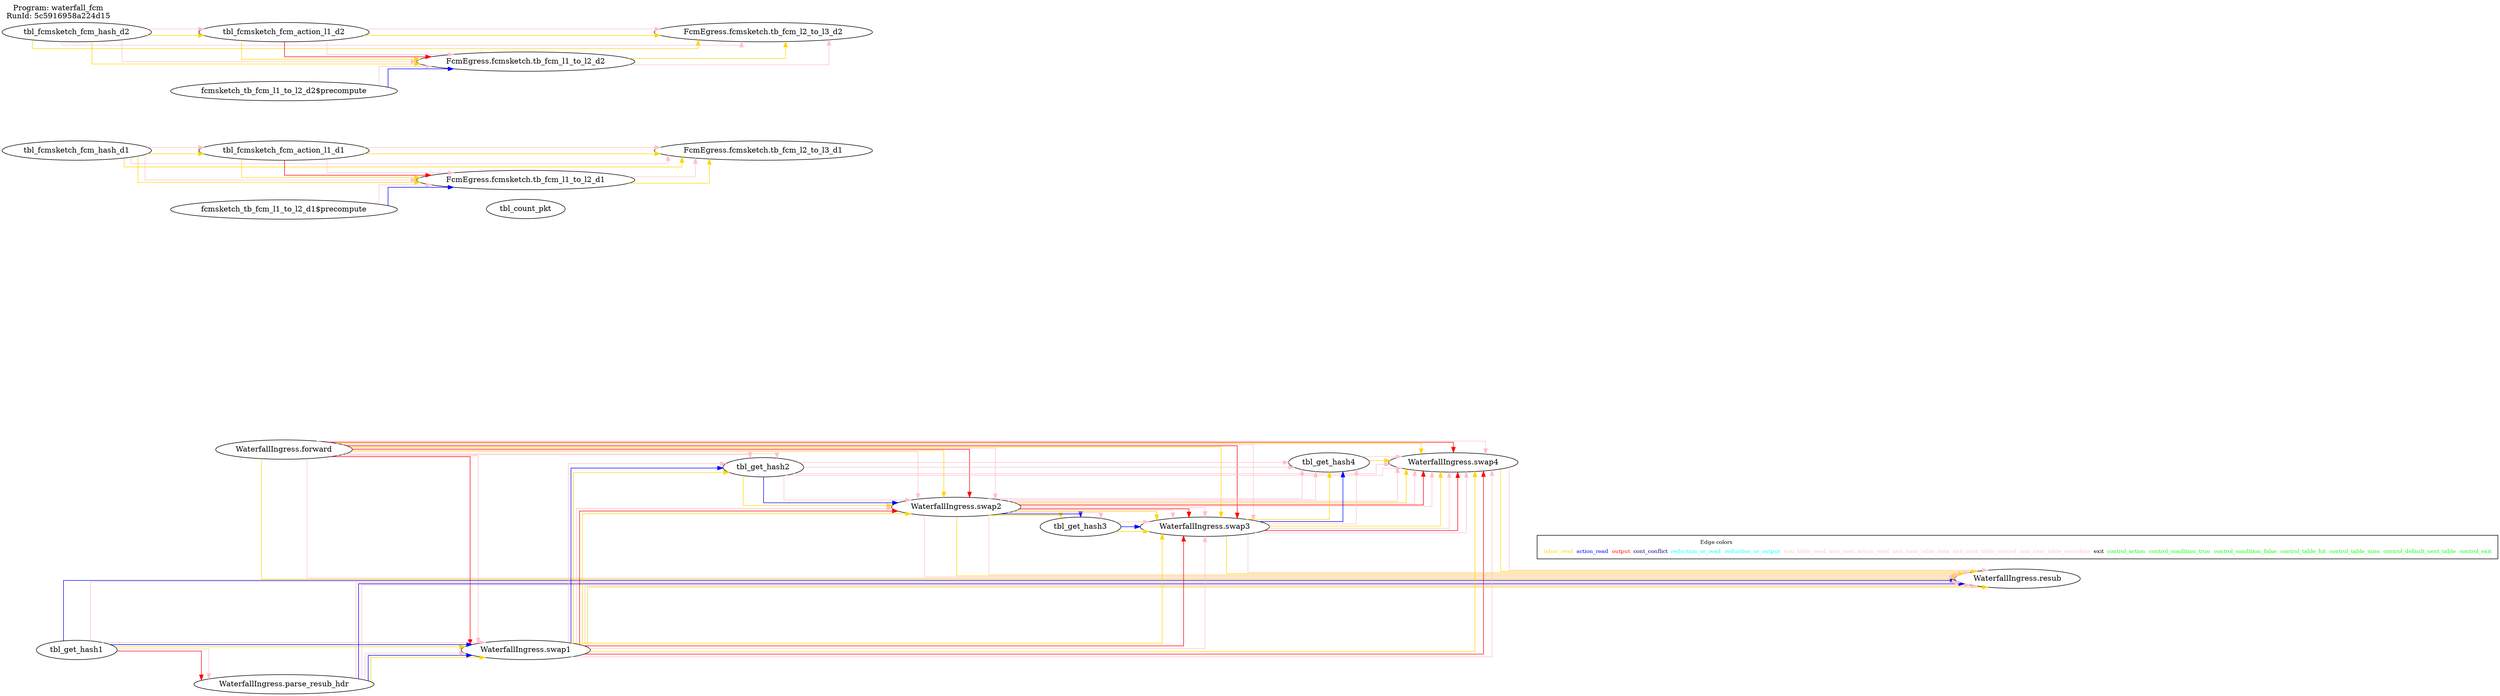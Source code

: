 digraph table_deps {
  splines=ortho; rankdir=LR;
  label="Program: waterfall_fcm
RunId: 5c5916958a224d15
";
  labelloc=t; labeljust=l;
  { "WaterfallIngress.forward"; "tbl_get_hash1"; "tbl_count_pkt"; "tbl_fcmsketch_fcm_hash_d1"; "tbl_fcmsketch_fcm_hash_d2"; "fcmsketch_tb_fcm_l1_to_l2_d1$precompute"; "fcmsketch_tb_fcm_l1_to_l2_d2$precompute"; }
  { rank = same; "WaterfallIngress.swap2"; }
  { rank = same; "tbl_get_hash2"; "FcmEgress.fcmsketch.tb_fcm_l2_to_l3_d1"; "FcmEgress.fcmsketch.tb_fcm_l2_to_l3_d2"; }
  { rank = same; "WaterfallIngress.swap4"; }
  { rank = same; "tbl_get_hash4"; }
  { rank = same; "WaterfallIngress.resub"; }
  { rank = same; "WaterfallIngress.parse_resub_hdr"; "tbl_fcmsketch_fcm_action_l1_d1"; "tbl_fcmsketch_fcm_action_l1_d2"; }
  { rank = same; "WaterfallIngress.swap1"; "FcmEgress.fcmsketch.tb_fcm_l1_to_l2_d1"; "FcmEgress.fcmsketch.tb_fcm_l1_to_l2_d2"; }
  { rank = same; "tbl_get_hash3"; }
  { rank = same; "WaterfallIngress.swap3"; }
   "WaterfallIngress.forward" -> "WaterfallIngress.swap2" [ label= "",color=pink ];
   "WaterfallIngress.forward" -> "tbl_get_hash2" [ label= "",color=pink ];
   "WaterfallIngress.swap2" -> "WaterfallIngress.swap4" [ label= "",color=pink ];
   "WaterfallIngress.swap2" -> "tbl_get_hash4" [ label= "",color=pink ];
   "WaterfallIngress.swap2" -> "WaterfallIngress.resub" [ label= "",color=pink ];
   "tbl_get_hash2" -> "WaterfallIngress.swap4" [ label= "",color=pink ];
   "tbl_get_hash2" -> "tbl_get_hash4" [ label= "",color=pink ];
   "tbl_get_hash1" -> "WaterfallIngress.parse_resub_hdr" [ label= "",color=red ];
   "WaterfallIngress.parse_resub_hdr" -> "WaterfallIngress.swap1" [ label= "",color=gold ];
   "tbl_get_hash1" -> "WaterfallIngress.swap1" [ label= "",color=gold ];
   "WaterfallIngress.forward" -> "WaterfallIngress.swap1" [ label= "",color=red ];
   "WaterfallIngress.parse_resub_hdr" -> "WaterfallIngress.swap1" [ label= "",color=blue ];
   "tbl_get_hash1" -> "WaterfallIngress.swap1" [ label= "",color=blue ];
   "WaterfallIngress.swap1" -> "tbl_get_hash2" [ label= "",color=gold ];
   "WaterfallIngress.swap1" -> "tbl_get_hash2" [ label= "",color=blue ];
   "WaterfallIngress.forward" -> "WaterfallIngress.swap2" [ label= "",color=gold ];
   "WaterfallIngress.swap1" -> "WaterfallIngress.swap2" [ label= "",color=gold ];
   "tbl_get_hash2" -> "WaterfallIngress.swap2" [ label= "",color=gold ];
   "WaterfallIngress.forward" -> "WaterfallIngress.swap2" [ label= "",color=red ];
   "WaterfallIngress.swap1" -> "WaterfallIngress.swap2" [ label= "",color=red ];
   "tbl_get_hash2" -> "WaterfallIngress.swap2" [ label= "",color=blue ];
   "WaterfallIngress.swap2" -> "tbl_get_hash3" [ label= "",color=gold ];
   "WaterfallIngress.swap2" -> "tbl_get_hash3" [ label= "",color=blue ];
   "WaterfallIngress.forward" -> "WaterfallIngress.swap3" [ label= "",color=gold ];
   "WaterfallIngress.swap1" -> "WaterfallIngress.swap3" [ label= "",color=gold ];
   "WaterfallIngress.swap2" -> "WaterfallIngress.swap3" [ label= "",color=gold ];
   "tbl_get_hash3" -> "WaterfallIngress.swap3" [ label= "",color=gold ];
   "WaterfallIngress.swap2" -> "WaterfallIngress.swap3" [ label= "",color=pink ];
   "WaterfallIngress.forward" -> "WaterfallIngress.swap3" [ label= "",color=red ];
   "WaterfallIngress.swap1" -> "WaterfallIngress.swap3" [ label= "",color=red ];
   "WaterfallIngress.swap2" -> "WaterfallIngress.swap3" [ label= "",color=red ];
   "tbl_get_hash3" -> "WaterfallIngress.swap3" [ label= "",color=blue ];
   "WaterfallIngress.swap3" -> "tbl_get_hash4" [ label= "",color=gold ];
   "WaterfallIngress.swap3" -> "tbl_get_hash4" [ label= "",color=blue ];
   "WaterfallIngress.forward" -> "WaterfallIngress.swap4" [ label= "",color=gold ];
   "WaterfallIngress.swap1" -> "WaterfallIngress.swap4" [ label= "",color=gold ];
   "WaterfallIngress.swap2" -> "WaterfallIngress.swap4" [ label= "",color=gold ];
   "WaterfallIngress.swap3" -> "WaterfallIngress.swap4" [ label= "",color=gold ];
   "WaterfallIngress.swap2" -> "WaterfallIngress.swap4" [ label= "",color=pink ];
   "WaterfallIngress.swap3" -> "WaterfallIngress.swap4" [ label= "",color=pink ];
   "WaterfallIngress.forward" -> "WaterfallIngress.swap4" [ label= "",color=red ];
   "WaterfallIngress.swap1" -> "WaterfallIngress.swap4" [ label= "",color=red ];
   "WaterfallIngress.swap2" -> "WaterfallIngress.swap4" [ label= "",color=red ];
   "WaterfallIngress.swap3" -> "WaterfallIngress.swap4" [ label= "",color=red ];
   "tbl_get_hash4" -> "WaterfallIngress.swap4" [ label= "",color=gold ];
   "WaterfallIngress.forward" -> "WaterfallIngress.resub" [ label= "",color=gold ];
   "WaterfallIngress.swap1" -> "WaterfallIngress.resub" [ label= "",color=gold ];
   "WaterfallIngress.swap2" -> "WaterfallIngress.resub" [ label= "",color=gold ];
   "WaterfallIngress.swap3" -> "WaterfallIngress.resub" [ label= "",color=gold ];
   "WaterfallIngress.swap4" -> "WaterfallIngress.resub" [ label= "",color=gold ];
   "WaterfallIngress.parse_resub_hdr" -> "WaterfallIngress.resub" [ label= "",color=pink ];
   "WaterfallIngress.parse_resub_hdr" -> "WaterfallIngress.resub" [ label= "",color=blue ];
   "tbl_get_hash1" -> "WaterfallIngress.resub" [ label= "",color=blue ];
   "tbl_fcmsketch_fcm_hash_d1" -> "tbl_fcmsketch_fcm_action_l1_d1" [ label= "",color=gold ];
   "tbl_fcmsketch_fcm_hash_d2" -> "tbl_fcmsketch_fcm_action_l1_d2" [ label= "",color=gold ];
   "tbl_fcmsketch_fcm_action_l1_d1" -> "FcmEgress.fcmsketch.tb_fcm_l1_to_l2_d1" [ label= "",color=gold ];
   "tbl_fcmsketch_fcm_action_l1_d1" -> "FcmEgress.fcmsketch.tb_fcm_l1_to_l2_d1" [ label= "",color=red ];
   "fcmsketch_tb_fcm_l1_to_l2_d1$precompute" -> "FcmEgress.fcmsketch.tb_fcm_l1_to_l2_d1" [ label= "",color=blue ];
   "tbl_fcmsketch_fcm_hash_d1" -> "FcmEgress.fcmsketch.tb_fcm_l1_to_l2_d1" [ label= "",color=gold ];
   "tbl_fcmsketch_fcm_action_l1_d2" -> "FcmEgress.fcmsketch.tb_fcm_l1_to_l2_d2" [ label= "",color=gold ];
   "tbl_fcmsketch_fcm_action_l1_d2" -> "FcmEgress.fcmsketch.tb_fcm_l1_to_l2_d2" [ label= "",color=red ];
   "fcmsketch_tb_fcm_l1_to_l2_d2$precompute" -> "FcmEgress.fcmsketch.tb_fcm_l1_to_l2_d2" [ label= "",color=blue ];
   "tbl_fcmsketch_fcm_hash_d2" -> "FcmEgress.fcmsketch.tb_fcm_l1_to_l2_d2" [ label= "",color=gold ];
   "FcmEgress.fcmsketch.tb_fcm_l1_to_l2_d1" -> "FcmEgress.fcmsketch.tb_fcm_l2_to_l3_d1" [ label= "",color=gold ];
   "tbl_fcmsketch_fcm_action_l1_d1" -> "FcmEgress.fcmsketch.tb_fcm_l2_to_l3_d1" [ label= "",color=gold ];
   "tbl_fcmsketch_fcm_hash_d1" -> "FcmEgress.fcmsketch.tb_fcm_l2_to_l3_d1" [ label= "",color=gold ];
   "FcmEgress.fcmsketch.tb_fcm_l1_to_l2_d2" -> "FcmEgress.fcmsketch.tb_fcm_l2_to_l3_d2" [ label= "",color=gold ];
   "tbl_fcmsketch_fcm_action_l1_d2" -> "FcmEgress.fcmsketch.tb_fcm_l2_to_l3_d2" [ label= "",color=gold ];
   "tbl_fcmsketch_fcm_hash_d2" -> "FcmEgress.fcmsketch.tb_fcm_l2_to_l3_d2" [ label= "",color=gold ];
   "WaterfallIngress.swap4" -> "WaterfallIngress.resub" [ label= "",color=pink ];
   "tbl_get_hash4" -> "WaterfallIngress.swap4" [ label= "",color=pink ];
   "WaterfallIngress.swap3" -> "tbl_get_hash4" [ label= "",color=pink ];
   "WaterfallIngress.swap3" -> "WaterfallIngress.swap4" [ label= "",color=pink ];
   "WaterfallIngress.swap3" -> "WaterfallIngress.resub" [ label= "",color=pink ];
   "tbl_get_hash3" -> "WaterfallIngress.swap3" [ label= "",color=pink ];
   "WaterfallIngress.swap2" -> "WaterfallIngress.swap4" [ label= "",color=pink ];
   "WaterfallIngress.swap2" -> "tbl_get_hash4" [ label= "",color=pink ];
   "WaterfallIngress.swap2" -> "WaterfallIngress.resub" [ label= "",color=pink ];
   "WaterfallIngress.swap2" -> "tbl_get_hash3" [ label= "",color=pink ];
   "WaterfallIngress.swap2" -> "WaterfallIngress.swap3" [ label= "",color=pink ];
   "tbl_get_hash2" -> "WaterfallIngress.swap4" [ label= "",color=pink ];
   "tbl_get_hash2" -> "tbl_get_hash4" [ label= "",color=pink ];
   "tbl_get_hash2" -> "WaterfallIngress.swap2" [ label= "",color=pink ];
   "WaterfallIngress.swap1" -> "tbl_get_hash2" [ label= "",color=pink ];
   "WaterfallIngress.swap1" -> "WaterfallIngress.swap2" [ label= "",color=pink ];
   "WaterfallIngress.swap1" -> "WaterfallIngress.swap3" [ label= "",color=pink ];
   "WaterfallIngress.swap1" -> "WaterfallIngress.swap4" [ label= "",color=pink ];
   "WaterfallIngress.swap1" -> "WaterfallIngress.resub" [ label= "",color=pink ];
   "FcmEgress.fcmsketch.tb_fcm_l1_to_l2_d1" -> "FcmEgress.fcmsketch.tb_fcm_l2_to_l3_d1" [ label= "",color=pink ];
   "FcmEgress.fcmsketch.tb_fcm_l1_to_l2_d2" -> "FcmEgress.fcmsketch.tb_fcm_l2_to_l3_d2" [ label= "",color=pink ];
   "WaterfallIngress.parse_resub_hdr" -> "WaterfallIngress.swap1" [ label= "",color=pink ];
   "WaterfallIngress.parse_resub_hdr" -> "WaterfallIngress.resub" [ label= "",color=pink ];
   "tbl_fcmsketch_fcm_action_l1_d1" -> "FcmEgress.fcmsketch.tb_fcm_l1_to_l2_d1" [ label= "",color=pink ];
   "tbl_fcmsketch_fcm_action_l1_d1" -> "FcmEgress.fcmsketch.tb_fcm_l2_to_l3_d1" [ label= "",color=pink ];
   "tbl_fcmsketch_fcm_action_l1_d2" -> "FcmEgress.fcmsketch.tb_fcm_l1_to_l2_d2" [ label= "",color=pink ];
   "tbl_fcmsketch_fcm_action_l1_d2" -> "FcmEgress.fcmsketch.tb_fcm_l2_to_l3_d2" [ label= "",color=pink ];
   "WaterfallIngress.forward" -> "WaterfallIngress.swap2" [ label= "",color=pink ];
   "WaterfallIngress.forward" -> "tbl_get_hash2" [ label= "",color=pink ];
   "WaterfallIngress.forward" -> "WaterfallIngress.swap1" [ label= "",color=pink ];
   "WaterfallIngress.forward" -> "WaterfallIngress.swap3" [ label= "",color=pink ];
   "WaterfallIngress.forward" -> "WaterfallIngress.swap4" [ label= "",color=pink ];
   "WaterfallIngress.forward" -> "WaterfallIngress.resub" [ label= "",color=pink ];
   "tbl_get_hash1" -> "WaterfallIngress.parse_resub_hdr" [ label= "",color=pink ];
   "tbl_get_hash1" -> "WaterfallIngress.swap1" [ label= "",color=pink ];
   "tbl_get_hash1" -> "WaterfallIngress.resub" [ label= "",color=pink ];
   "tbl_fcmsketch_fcm_hash_d1" -> "tbl_fcmsketch_fcm_action_l1_d1" [ label= "",color=pink ];
   "tbl_fcmsketch_fcm_hash_d1" -> "FcmEgress.fcmsketch.tb_fcm_l1_to_l2_d1" [ label= "",color=pink ];
   "tbl_fcmsketch_fcm_hash_d1" -> "FcmEgress.fcmsketch.tb_fcm_l2_to_l3_d1" [ label= "",color=pink ];
   "tbl_fcmsketch_fcm_hash_d2" -> "tbl_fcmsketch_fcm_action_l1_d2" [ label= "",color=pink ];
   "tbl_fcmsketch_fcm_hash_d2" -> "FcmEgress.fcmsketch.tb_fcm_l1_to_l2_d2" [ label= "",color=pink ];
   "tbl_fcmsketch_fcm_hash_d2" -> "FcmEgress.fcmsketch.tb_fcm_l2_to_l3_d2" [ label= "",color=pink ];
   "fcmsketch_tb_fcm_l1_to_l2_d1$precompute" -> "FcmEgress.fcmsketch.tb_fcm_l1_to_l2_d1" [ label= "",color=pink ];
   "fcmsketch_tb_fcm_l1_to_l2_d2$precompute" -> "FcmEgress.fcmsketch.tb_fcm_l1_to_l2_d2" [ label= "",color=pink ];
  { rank=max;
    subgraph cluster_legend { node [ shape=record; fontsize=10];
      empty [label=<<table border="0" cellborder="0"><tr><td colspan="8">Edge colors</td></tr><tr><td><font color="gold">ixbar_read</font></td><td><font color="blue">action_read</font></td><td><font color="red">output</font></td><td><font color="navy">cont_conflict</font></td><td><font color="cyan">reduction_or_read</font></td><td><font color="cyan">reduction_or_output</font></td><td><font color="pink">anti_table_read</font></td><td><font color="pink">anti_next_action_read</font></td><td><font color="pink">anti_next_table_data</font></td><td><font color="pink">anti_next_table_control</font></td><td><font color="pink">anti_next_table_metadata</font></td><td><font color="black">exit</font></td><td><font color="green">control_action</font></td><td><font color="green">control_condition_true</font></td><td><font color="green">control_condition_false</font></td><td><font color="green">control_table_hit</font></td><td><font color="green">control_table_miss</font></td><td><font color="green">control_default_next_table</font></td><td><font color="green">control_exit</font></td></tr></table>>;]
    }
  }
}
